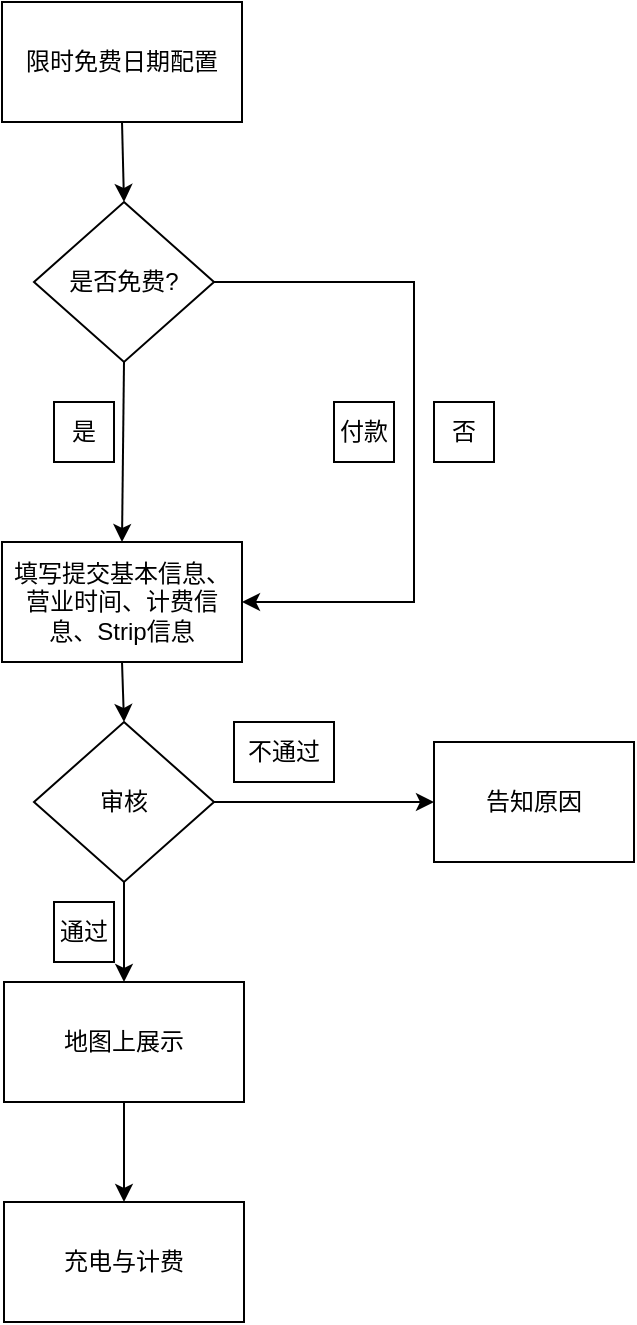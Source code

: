 <mxfile version="20.2.3" type="github">
  <diagram id="kgvK-_pybiIHuWGEW8ii" name="Page-1">
    <mxGraphModel dx="1363" dy="722" grid="1" gridSize="10" guides="1" tooltips="1" connect="1" arrows="1" fold="1" page="1" pageScale="1" pageWidth="827" pageHeight="1169" math="0" shadow="0">
      <root>
        <mxCell id="0" />
        <mxCell id="1" parent="0" />
        <mxCell id="Lxi5dLNsiARURQMFng-D-1" value="限时免费日期配置" style="rounded=0;whiteSpace=wrap;html=1;" parent="1" vertex="1">
          <mxGeometry x="354" y="130" width="120" height="60" as="geometry" />
        </mxCell>
        <mxCell id="Lxi5dLNsiARURQMFng-D-2" value="" style="endArrow=classic;html=1;rounded=0;exitX=0.5;exitY=1;exitDx=0;exitDy=0;entryX=0.5;entryY=0;entryDx=0;entryDy=0;" parent="1" source="Lxi5dLNsiARURQMFng-D-1" target="Lxi5dLNsiARURQMFng-D-4" edge="1">
          <mxGeometry width="50" height="50" relative="1" as="geometry">
            <mxPoint x="390" y="470" as="sourcePoint" />
            <mxPoint x="414" y="240" as="targetPoint" />
          </mxGeometry>
        </mxCell>
        <mxCell id="Lxi5dLNsiARURQMFng-D-4" value="是否免费?" style="rhombus;whiteSpace=wrap;html=1;" parent="1" vertex="1">
          <mxGeometry x="370" y="230" width="90" height="80" as="geometry" />
        </mxCell>
        <mxCell id="Lxi5dLNsiARURQMFng-D-5" value="" style="endArrow=classic;html=1;rounded=0;exitX=0.5;exitY=1;exitDx=0;exitDy=0;entryX=0.5;entryY=0;entryDx=0;entryDy=0;" parent="1" source="Lxi5dLNsiARURQMFng-D-4" target="Lxi5dLNsiARURQMFng-D-7" edge="1">
          <mxGeometry width="50" height="50" relative="1" as="geometry">
            <mxPoint x="390" y="470" as="sourcePoint" />
            <mxPoint x="414" y="370" as="targetPoint" />
          </mxGeometry>
        </mxCell>
        <mxCell id="Lxi5dLNsiARURQMFng-D-6" value="" style="endArrow=classic;html=1;rounded=0;exitX=1;exitY=0.5;exitDx=0;exitDy=0;entryX=1;entryY=0.5;entryDx=0;entryDy=0;" parent="1" source="Lxi5dLNsiARURQMFng-D-4" target="Lxi5dLNsiARURQMFng-D-7" edge="1">
          <mxGeometry width="50" height="50" relative="1" as="geometry">
            <mxPoint x="460" y="270" as="sourcePoint" />
            <mxPoint x="520" y="410" as="targetPoint" />
            <Array as="points">
              <mxPoint x="560" y="270" />
              <mxPoint x="560" y="430" />
            </Array>
          </mxGeometry>
        </mxCell>
        <mxCell id="Lxi5dLNsiARURQMFng-D-7" value="填写提交基本信息、营业时间、计费信息、Strip信息" style="rounded=0;whiteSpace=wrap;html=1;" parent="1" vertex="1">
          <mxGeometry x="354" y="400" width="120" height="60" as="geometry" />
        </mxCell>
        <mxCell id="Lxi5dLNsiARURQMFng-D-9" value="否" style="rounded=0;whiteSpace=wrap;html=1;" parent="1" vertex="1">
          <mxGeometry x="570" y="330" width="30" height="30" as="geometry" />
        </mxCell>
        <mxCell id="Lxi5dLNsiARURQMFng-D-8" value="是" style="rounded=0;whiteSpace=wrap;html=1;" parent="1" vertex="1">
          <mxGeometry x="380" y="330" width="30" height="30" as="geometry" />
        </mxCell>
        <mxCell id="Lxi5dLNsiARURQMFng-D-12" value="付款" style="rounded=0;whiteSpace=wrap;html=1;" parent="1" vertex="1">
          <mxGeometry x="520" y="330" width="30" height="30" as="geometry" />
        </mxCell>
        <mxCell id="Lxi5dLNsiARURQMFng-D-13" value="" style="endArrow=classic;html=1;rounded=0;exitX=0.5;exitY=1;exitDx=0;exitDy=0;entryX=0.5;entryY=0;entryDx=0;entryDy=0;" parent="1" source="Lxi5dLNsiARURQMFng-D-7" target="Hhx6lWk3t9lcu6jdW9rZ-1" edge="1">
          <mxGeometry width="50" height="50" relative="1" as="geometry">
            <mxPoint x="411" y="495" as="sourcePoint" />
            <mxPoint x="415" y="530" as="targetPoint" />
          </mxGeometry>
        </mxCell>
        <mxCell id="Hhx6lWk3t9lcu6jdW9rZ-1" value="审核&lt;br&gt;" style="rhombus;whiteSpace=wrap;html=1;" vertex="1" parent="1">
          <mxGeometry x="370" y="490" width="90" height="80" as="geometry" />
        </mxCell>
        <mxCell id="Hhx6lWk3t9lcu6jdW9rZ-2" value="" style="endArrow=classic;html=1;rounded=0;exitX=0.5;exitY=1;exitDx=0;exitDy=0;entryX=0.5;entryY=0;entryDx=0;entryDy=0;" edge="1" parent="1" source="Hhx6lWk3t9lcu6jdW9rZ-1" target="Hhx6lWk3t9lcu6jdW9rZ-3">
          <mxGeometry width="50" height="50" relative="1" as="geometry">
            <mxPoint x="424" y="640" as="sourcePoint" />
            <mxPoint x="415" y="640" as="targetPoint" />
          </mxGeometry>
        </mxCell>
        <mxCell id="Hhx6lWk3t9lcu6jdW9rZ-3" value="地图上展示" style="rounded=0;whiteSpace=wrap;html=1;" vertex="1" parent="1">
          <mxGeometry x="355" y="620" width="120" height="60" as="geometry" />
        </mxCell>
        <mxCell id="Hhx6lWk3t9lcu6jdW9rZ-5" value="通过" style="rounded=0;whiteSpace=wrap;html=1;" vertex="1" parent="1">
          <mxGeometry x="380" y="580" width="30" height="30" as="geometry" />
        </mxCell>
        <mxCell id="Hhx6lWk3t9lcu6jdW9rZ-6" value="" style="endArrow=classic;html=1;rounded=0;exitX=1;exitY=0.5;exitDx=0;exitDy=0;entryX=0;entryY=0.5;entryDx=0;entryDy=0;" edge="1" parent="1" source="Hhx6lWk3t9lcu6jdW9rZ-1" target="Hhx6lWk3t9lcu6jdW9rZ-9">
          <mxGeometry width="50" height="50" relative="1" as="geometry">
            <mxPoint x="424" y="470" as="sourcePoint" />
            <mxPoint x="540" y="530" as="targetPoint" />
            <Array as="points" />
          </mxGeometry>
        </mxCell>
        <mxCell id="Hhx6lWk3t9lcu6jdW9rZ-7" value="不通过" style="rounded=0;whiteSpace=wrap;html=1;" vertex="1" parent="1">
          <mxGeometry x="470" y="490" width="50" height="30" as="geometry" />
        </mxCell>
        <mxCell id="Hhx6lWk3t9lcu6jdW9rZ-9" value="告知原因" style="rounded=0;whiteSpace=wrap;html=1;" vertex="1" parent="1">
          <mxGeometry x="570" y="500" width="100" height="60" as="geometry" />
        </mxCell>
        <mxCell id="Hhx6lWk3t9lcu6jdW9rZ-10" value="" style="endArrow=classic;html=1;rounded=0;exitX=0.5;exitY=1;exitDx=0;exitDy=0;entryX=0.5;entryY=0;entryDx=0;entryDy=0;" edge="1" parent="1" source="Hhx6lWk3t9lcu6jdW9rZ-3" target="Hhx6lWk3t9lcu6jdW9rZ-11">
          <mxGeometry width="50" height="50" relative="1" as="geometry">
            <mxPoint x="380" y="680" as="sourcePoint" />
            <mxPoint x="415" y="730" as="targetPoint" />
          </mxGeometry>
        </mxCell>
        <mxCell id="Hhx6lWk3t9lcu6jdW9rZ-11" value="充电与计费" style="rounded=0;whiteSpace=wrap;html=1;" vertex="1" parent="1">
          <mxGeometry x="355" y="730" width="120" height="60" as="geometry" />
        </mxCell>
      </root>
    </mxGraphModel>
  </diagram>
</mxfile>
